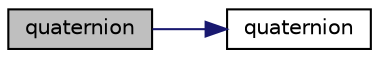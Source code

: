 digraph "quaternion"
{
  bgcolor="transparent";
  edge [fontname="Helvetica",fontsize="10",labelfontname="Helvetica",labelfontsize="10"];
  node [fontname="Helvetica",fontsize="10",shape=record];
  rankdir="LR";
  Node1 [label="quaternion",height=0.2,width=0.4,color="black", fillcolor="grey75", style="filled", fontcolor="black"];
  Node1 -> Node2 [color="midnightblue",fontsize="10",style="solid",fontname="Helvetica"];
  Node2 [label="quaternion",height=0.2,width=0.4,color="black",URL="$a02058.html#a13b30ba6a22a61f425cc22baf51e8e34",tooltip="Construct null. "];
}
